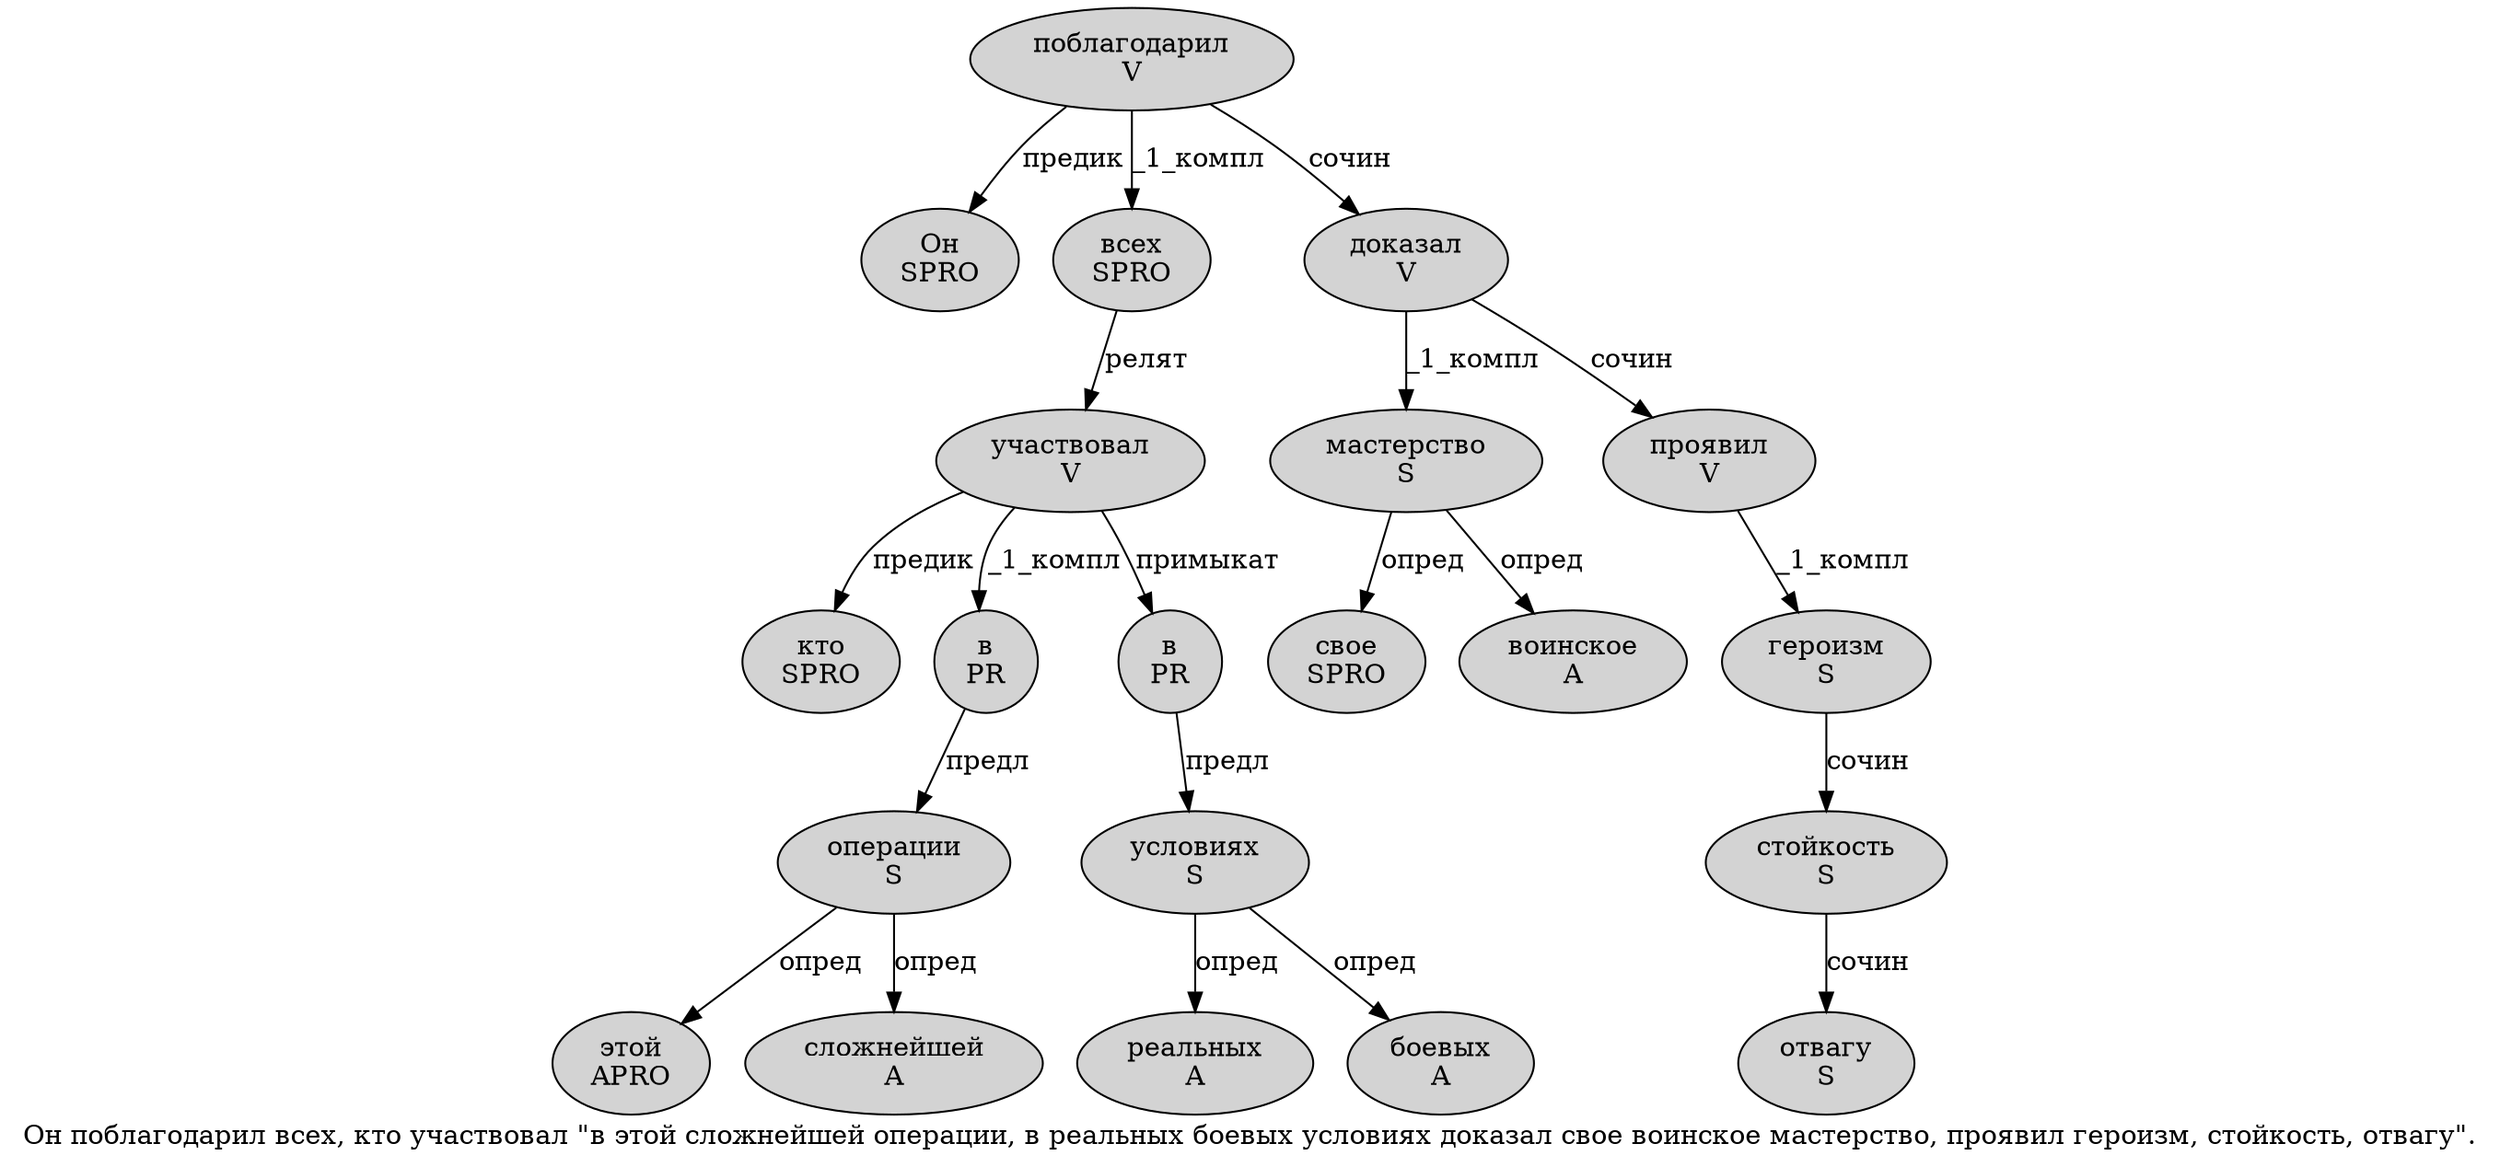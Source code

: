 digraph SENTENCE_162 {
	graph [label="Он поблагодарил всех, кто участвовал \"в этой сложнейшей операции, в реальных боевых условиях доказал свое воинское мастерство, проявил героизм, стойкость, отвагу\"."]
	node [style=filled]
		0 [label="Он
SPRO" color="" fillcolor=lightgray penwidth=1 shape=ellipse]
		1 [label="поблагодарил
V" color="" fillcolor=lightgray penwidth=1 shape=ellipse]
		2 [label="всех
SPRO" color="" fillcolor=lightgray penwidth=1 shape=ellipse]
		4 [label="кто
SPRO" color="" fillcolor=lightgray penwidth=1 shape=ellipse]
		5 [label="участвовал
V" color="" fillcolor=lightgray penwidth=1 shape=ellipse]
		7 [label="в
PR" color="" fillcolor=lightgray penwidth=1 shape=ellipse]
		8 [label="этой
APRO" color="" fillcolor=lightgray penwidth=1 shape=ellipse]
		9 [label="сложнейшей
A" color="" fillcolor=lightgray penwidth=1 shape=ellipse]
		10 [label="операции
S" color="" fillcolor=lightgray penwidth=1 shape=ellipse]
		12 [label="в
PR" color="" fillcolor=lightgray penwidth=1 shape=ellipse]
		13 [label="реальных
A" color="" fillcolor=lightgray penwidth=1 shape=ellipse]
		14 [label="боевых
A" color="" fillcolor=lightgray penwidth=1 shape=ellipse]
		15 [label="условиях
S" color="" fillcolor=lightgray penwidth=1 shape=ellipse]
		16 [label="доказал
V" color="" fillcolor=lightgray penwidth=1 shape=ellipse]
		17 [label="свое
SPRO" color="" fillcolor=lightgray penwidth=1 shape=ellipse]
		18 [label="воинское
A" color="" fillcolor=lightgray penwidth=1 shape=ellipse]
		19 [label="мастерство
S" color="" fillcolor=lightgray penwidth=1 shape=ellipse]
		21 [label="проявил
V" color="" fillcolor=lightgray penwidth=1 shape=ellipse]
		22 [label="героизм
S" color="" fillcolor=lightgray penwidth=1 shape=ellipse]
		24 [label="стойкость
S" color="" fillcolor=lightgray penwidth=1 shape=ellipse]
		26 [label="отвагу
S" color="" fillcolor=lightgray penwidth=1 shape=ellipse]
			5 -> 4 [label="предик"]
			5 -> 7 [label="_1_компл"]
			5 -> 12 [label="примыкат"]
			10 -> 8 [label="опред"]
			10 -> 9 [label="опред"]
			19 -> 17 [label="опред"]
			19 -> 18 [label="опред"]
			7 -> 10 [label="предл"]
			15 -> 13 [label="опред"]
			15 -> 14 [label="опред"]
			1 -> 0 [label="предик"]
			1 -> 2 [label="_1_компл"]
			1 -> 16 [label="сочин"]
			2 -> 5 [label="релят"]
			22 -> 24 [label="сочин"]
			12 -> 15 [label="предл"]
			16 -> 19 [label="_1_компл"]
			16 -> 21 [label="сочин"]
			24 -> 26 [label="сочин"]
			21 -> 22 [label="_1_компл"]
}